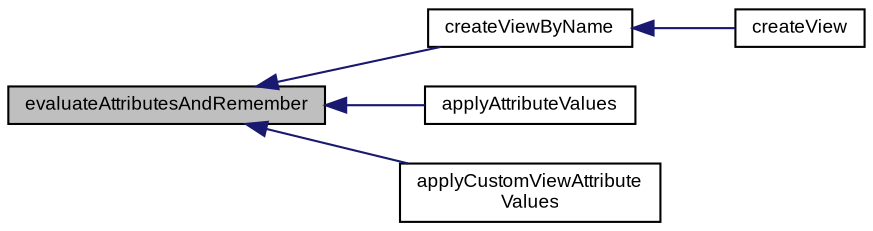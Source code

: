 digraph "evaluateAttributesAndRemember"
{
  bgcolor="transparent";
  edge [fontname="Arial",fontsize="9",labelfontname="Arial",labelfontsize="9"];
  node [fontname="Arial",fontsize="9",shape=record];
  rankdir="LR";
  Node1 [label="evaluateAttributesAndRemember",height=0.2,width=0.4,color="black", fillcolor="grey75", style="filled" fontcolor="black"];
  Node1 -> Node2 [dir="back",color="midnightblue",fontsize="9",style="solid",fontname="Arial"];
  Node2 [label="createViewByName",height=0.2,width=0.4,color="black",URL="$class_v_s_t_g_u_i_1_1_u_i_view_factory.html#a029774db62b9070edfcdd78068a31407"];
  Node2 -> Node3 [dir="back",color="midnightblue",fontsize="9",style="solid",fontname="Arial"];
  Node3 [label="createView",height=0.2,width=0.4,color="black",URL="$class_v_s_t_g_u_i_1_1_u_i_view_factory.html#a14a05eaacca7a2254708dd9032c9a80f"];
  Node1 -> Node4 [dir="back",color="midnightblue",fontsize="9",style="solid",fontname="Arial"];
  Node4 [label="applyAttributeValues",height=0.2,width=0.4,color="black",URL="$class_v_s_t_g_u_i_1_1_u_i_view_factory.html#a58bbe2c420f746ffce58fc206e7db5ff"];
  Node1 -> Node5 [dir="back",color="midnightblue",fontsize="9",style="solid",fontname="Arial"];
  Node5 [label="applyCustomViewAttribute\lValues",height=0.2,width=0.4,color="black",URL="$class_v_s_t_g_u_i_1_1_u_i_view_factory.html#ab311dd687ea212eccd65b6237dc8eb61"];
}
